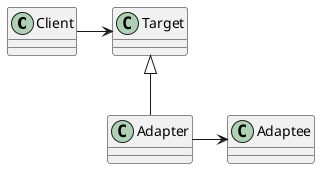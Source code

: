 @startuml

class Client {}

class Target {}

class Adapter extends Target {}

class Adaptee {}

Client -right-> Target
Adapter -right-> Adaptee

@enduml